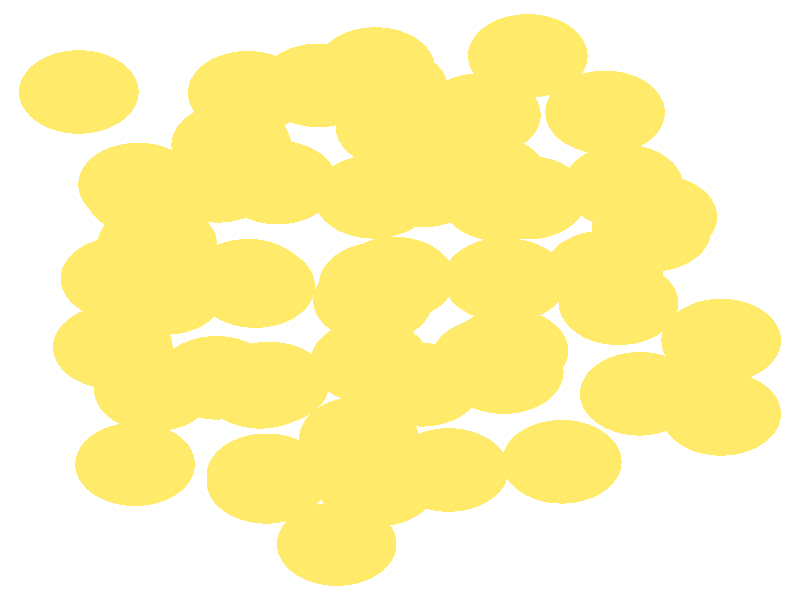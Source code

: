 #include "colors.inc"
#include "finish.inc"

global_settings {assumed_gamma 1 max_trace_level 6}
background {color White}
camera {orthographic
  right -13.65*x up 14.65*y
  direction 1.00*z
  location <0,0,50.00> look_at <0,0,0>}
light_source {<  2.00,   3.00,  40.00> color White
  area_light <0.70, 0, 0>, <0, 0.70, 0>, 3, 3
  adaptive 1 jitter}

#declare simple = finish {phong 0.7}
#declare pale = finish {ambient .5 diffuse .85 roughness .001 specular 0.200 }
#declare intermediate = finish {ambient 0.3 diffuse 0.6 specular 0.10 roughness 0.04 }
#declare vmd = finish {ambient .0 diffuse .65 phong 0.1 phong_size 40. specular 0.500 }
#declare jmol = finish {ambient .2 diffuse .6 specular 1 roughness .001 metallic}
#declare ase2 = finish {ambient 0.05 brilliance 3 diffuse 0.6 metallic specular 0.70 roughness 0.04 reflection 0.15}
#declare ase3 = finish {ambient .15 brilliance 2 diffuse .6 metallic specular 1. roughness .001 reflection .0}
#declare glass = finish {ambient .05 diffuse .3 specular 1. roughness .001}
#declare Rcell = 0.050;
#declare Rbond = 0.100;

#macro atom(LOC, R, COL, FIN)
  sphere{LOC, R texture{pigment{COL} finish{FIN}}}
#end
#macro constrain(LOC, R, COL, FIN)
union{torus{R, Rcell rotate 45*z texture{pigment{COL} finish{FIN}}}
      torus{R, Rcell rotate -45*z texture{pigment{COL} finish{FIN}}}
      translate LOC}
#end

atom(< -2.38,  -2.12,  -9.76>, 1.02, rgb <1.00, 0.82, 0.14>, ase3) // #0 
atom(< -2.28,  -4.28,  -6.57>, 1.02, rgb <1.00, 0.82, 0.14>, ase3) // #1 
atom(< -4.20,  -2.19,  -6.85>, 1.02, rgb <1.00, 0.82, 0.14>, ase3) // #2 
atom(< -4.52,  -4.01,  -4.49>, 1.02, rgb <1.00, 0.82, 0.14>, ase3) // #3 
atom(< -2.23,  -2.04,  -4.49>, 1.02, rgb <1.00, 0.82, 0.14>, ase3) // #4 
atom(< -2.28,  -4.44,  -2.60>, 1.02, rgb <1.00, 0.82, 0.14>, ase3) // #5 
atom(< -4.90,  -1.15,  -3.42>, 1.02, rgb <1.00, 0.82, 0.14>, ase3) // #6 
atom(< -3.13,  -1.90,  -1.20>, 1.02, rgb <1.00, 0.82, 0.14>, ase3) // #7 
atom(< -4.01,   0.17,  -8.88>, 1.02, rgb <1.00, 0.82, 0.14>, ase3) // #8 
atom(< -3.11,   2.91,  -9.80>, 1.02, rgb <1.00, 0.82, 0.14>, ase3) // #9 
atom(< -2.47,   0.34,  -6.45>, 1.02, rgb <1.00, 0.82, 0.14>, ase3) // #10 
atom(< -4.36,   2.60,  -7.07>, 1.02, rgb <1.00, 0.82, 0.14>, ase3) // #11 
atom(< -4.14,   1.35,  -4.90>, 1.02, rgb <1.00, 0.82, 0.14>, ase3) // #12 
atom(< -2.09,   2.87,  -4.22>, 1.02, rgb <1.00, 0.82, 0.14>, ase3) // #13 
atom(< -2.59,   0.47,  -2.67>, 1.02, rgb <1.00, 0.82, 0.14>, ase3) // #14 
atom(< -4.47,   2.82,  -2.41>, 1.02, rgb <1.00, 0.82, 0.14>, ase3) // #15 
atom(< -4.77,   0.52,  -0.50>, 1.02, rgb <1.00, 0.82, 0.14>, ase3) // #16 
atom(< -2.88,   3.79,  -0.78>, 1.02, rgb <1.00, 0.82, 0.14>, ase3) // #17 
atom(< -2.60,   5.06,  -7.70>, 1.02, rgb <1.00, 0.82, 0.14>, ase3) // #18 
atom(< -5.48,   5.08,  -2.96>, 1.02, rgb <1.00, 0.82, 0.14>, ase3) // #19 
atom(< -1.39,   5.24,  -2.88>, 1.02, rgb <1.00, 0.82, 0.14>, ase3) // #20 
atom(< -1.08,  -5.96,  -8.62>, 1.02, rgb <1.00, 0.82, 0.14>, ase3) // #21 
atom(<  1.55,  -1.46,  -8.73>, 1.02, rgb <1.00, 0.82, 0.14>, ase3) // #22 
atom(<  0.83,  -4.15,  -6.37>, 1.02, rgb <1.00, 0.82, 0.14>, ase3) // #23 
atom(< -0.51,  -1.51,  -6.64>, 1.02, rgb <1.00, 0.82, 0.14>, ase3) // #24 
atom(< -0.39,  -4.51,  -4.23>, 1.02, rgb <1.00, 0.82, 0.14>, ase3) // #25 
atom(<  1.85,  -1.24,  -4.86>, 1.02, rgb <1.00, 0.82, 0.14>, ase3) // #26 
atom(<  2.76,  -3.95,  -2.52>, 1.02, rgb <1.00, 0.82, 0.14>, ase3) // #27 
atom(<  0.37,  -2.07,  -2.75>, 1.02, rgb <1.00, 0.82, 0.14>, ase3) // #28 
atom(< -0.70,  -3.38,  -0.23>, 1.02, rgb <1.00, 0.82, 0.14>, ase3) // #29 
atom(<  1.77,  -1.76,  -0.75>, 1.02, rgb <1.00, 0.82, 0.14>, ase3) // #30 
atom(< -0.09,   0.52, -10.26>, 1.02, rgb <1.00, 0.82, 0.14>, ase3) // #31 
atom(<  1.51,   2.99,  -8.70>, 1.02, rgb <1.00, 0.82, 0.14>, ase3) // #32 
atom(<  1.76,   0.50,  -6.65>, 1.02, rgb <1.00, 0.82, 0.14>, ase3) // #33 
atom(<  0.40,   2.80,  -5.89>, 1.02, rgb <1.00, 0.82, 0.14>, ase3) // #34 
atom(< -0.36,   0.39,  -4.54>, 1.02, rgb <1.00, 0.82, 0.14>, ase3) // #35 
atom(<  1.72,   2.45,  -3.86>, 1.02, rgb <1.00, 0.82, 0.14>, ase3) // #36 
atom(<  1.83,   0.48,  -2.45>, 1.02, rgb <1.00, 0.82, 0.14>, ase3) // #37 
atom(< -0.45,   2.52,  -1.79>, 1.02, rgb <1.00, 0.82, 0.14>, ase3) // #38 
atom(< -0.46,  -0.01,  -0.65>, 1.02, rgb <1.00, 0.82, 0.14>, ase3) // #39 
atom(<  2.17,   2.50,  -0.38>, 1.02, rgb <1.00, 0.82, 0.14>, ase3) // #40 
atom(< -0.20,   5.15, -10.05>, 1.02, rgb <1.00, 0.82, 0.14>, ase3) // #41 
atom(<  2.18,   5.96,  -8.34>, 1.02, rgb <1.00, 0.82, 0.14>, ase3) // #42 
atom(< -0.42,   5.64,  -5.60>, 1.02, rgb <1.00, 0.82, 0.14>, ase3) // #43 
atom(<  1.38,   4.52,  -2.55>, 1.02, rgb <1.00, 0.82, 0.14>, ase3) // #44 
atom(< -0.08,   4.23,   0.00>, 1.02, rgb <1.00, 0.82, 0.14>, ase3) // #45 
atom(<  5.48,  -0.99,  -7.37>, 1.02, rgb <1.00, 0.82, 0.14>, ase3) // #46 
atom(<  4.09,  -2.29,  -4.57>, 1.02, rgb <1.00, 0.82, 0.14>, ase3) // #47 
atom(<  5.48,  -2.78,  -1.94>, 1.02, rgb <1.00, 0.82, 0.14>, ase3) // #48 
atom(<  4.29,   1.71,  -9.47>, 1.02, rgb <1.00, 0.82, 0.14>, ase3) // #49 
atom(<  3.81,   2.78,  -6.76>, 1.02, rgb <1.00, 0.82, 0.14>, ase3) // #50 
atom(<  3.47,   0.67,  -4.76>, 1.02, rgb <1.00, 0.82, 0.14>, ase3) // #51 
atom(<  4.39,   2.03,  -2.24>, 1.02, rgb <1.00, 0.82, 0.14>, ase3) // #52 
atom(<  3.73,  -0.08,  -0.16>, 1.02, rgb <1.00, 0.82, 0.14>, ase3) // #53 
atom(<  3.50,   4.58,  -4.56>, 1.02, rgb <1.00, 0.82, 0.14>, ase3) // #54 
